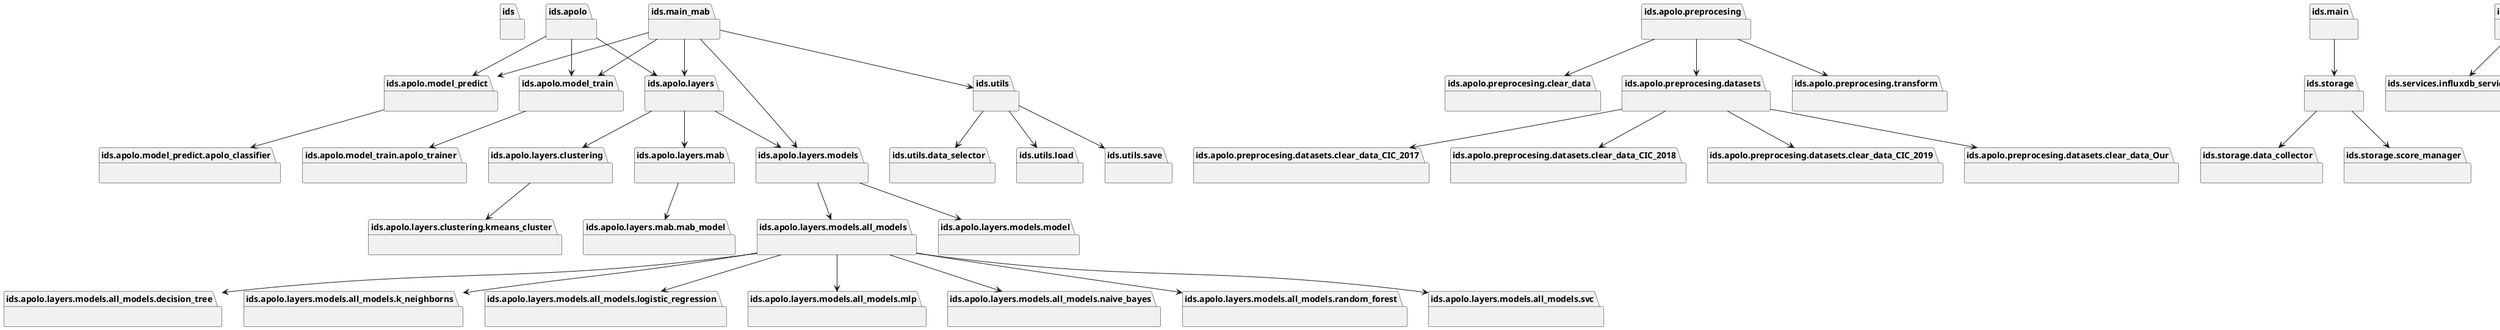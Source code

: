 @startuml packages_Apolo
set namespaceSeparator none
package "ids" as ids {
}
package "ids.apolo" as ids.apolo {
}
package "ids.apolo.layers" as ids.apolo.layers {
}
package "ids.apolo.layers.clustering" as ids.apolo.layers.clustering {
}
package "ids.apolo.layers.clustering.kmeans_cluster" as ids.apolo.layers.clustering.kmeans_cluster {
}
package "ids.apolo.layers.mab" as ids.apolo.layers.mab {
}
package "ids.apolo.layers.mab.mab_model" as ids.apolo.layers.mab.mab_model {
}
package "ids.apolo.layers.models" as ids.apolo.layers.models {
}
package "ids.apolo.layers.models.all_models" as ids.apolo.layers.models.all_models {
}
package "ids.apolo.layers.models.all_models.decision_tree" as ids.apolo.layers.models.all_models.decision_tree {
}
package "ids.apolo.layers.models.all_models.k_neighborns" as ids.apolo.layers.models.all_models.k_neighborns {
}
package "ids.apolo.layers.models.all_models.logistic_regression" as ids.apolo.layers.models.all_models.logistic_regression {
}
package "ids.apolo.layers.models.all_models.mlp" as ids.apolo.layers.models.all_models.mlp {
}
package "ids.apolo.layers.models.all_models.naive_bayes" as ids.apolo.layers.models.all_models.naive_bayes {
}
package "ids.apolo.layers.models.all_models.random_forest" as ids.apolo.layers.models.all_models.random_forest {
}
package "ids.apolo.layers.models.all_models.svc" as ids.apolo.layers.models.all_models.svc {
}
package "ids.apolo.layers.models.model" as ids.apolo.layers.models.model {
}
package "ids.apolo.model_predict" as ids.apolo.model_predict {
}
package "ids.apolo.model_predict.apolo_classifier" as ids.apolo.model_predict.apolo_classifier {
}
package "ids.apolo.model_train" as ids.apolo.model_train {
}
package "ids.apolo.model_train.apolo_trainer" as ids.apolo.model_train.apolo_trainer {
}
package "ids.apolo.preprocesing" as ids.apolo.preprocesing {
}
package "ids.apolo.preprocesing.clear_data" as ids.apolo.preprocesing.clear_data {
}
package "ids.apolo.preprocesing.datasets" as ids.apolo.preprocesing.datasets {
}
package "ids.apolo.preprocesing.datasets.clear_data_CIC_2017" as ids.apolo.preprocesing.datasets.clear_data_CIC_2017 {
}
package "ids.apolo.preprocesing.datasets.clear_data_CIC_2018" as ids.apolo.preprocesing.datasets.clear_data_CIC_2018 {
}
package "ids.apolo.preprocesing.datasets.clear_data_CIC_2019" as ids.apolo.preprocesing.datasets.clear_data_CIC_2019 {
}
package "ids.apolo.preprocesing.datasets.clear_data_Our" as ids.apolo.preprocesing.datasets.clear_data_Our {
}
package "ids.apolo.preprocesing.transform" as ids.apolo.preprocesing.transform {
}
package "ids.main" as ids.main {
}
package "ids.main_mab" as ids.main_mab {
}
package "ids.services" as ids.services {
}
package "ids.services.influxdb_service" as ids.services.influxdb_service {
}
package "ids.services.redis_service" as ids.services.redis_service {
}
package "ids.storage" as ids.storage {
}
package "ids.storage.data_collector" as ids.storage.data_collector {
}
package "ids.storage.score_manager" as ids.storage.score_manager {
}
package "ids.utils" as ids.utils {
}
package "ids.utils.data_selector" as ids.utils.data_selector {
}
package "ids.utils.load" as ids.utils.load {
}
package "ids.utils.save" as ids.utils.save {
}
ids.apolo --> ids.apolo.layers
ids.apolo --> ids.apolo.model_predict
ids.apolo --> ids.apolo.model_train
ids.apolo.layers --> ids.apolo.layers.clustering
ids.apolo.layers --> ids.apolo.layers.mab
ids.apolo.layers --> ids.apolo.layers.models
ids.apolo.layers.clustering --> ids.apolo.layers.clustering.kmeans_cluster
ids.apolo.layers.mab --> ids.apolo.layers.mab.mab_model
ids.apolo.layers.models --> ids.apolo.layers.models.all_models
ids.apolo.layers.models --> ids.apolo.layers.models.model
ids.apolo.layers.models.all_models --> ids.apolo.layers.models.all_models.decision_tree
ids.apolo.layers.models.all_models --> ids.apolo.layers.models.all_models.k_neighborns
ids.apolo.layers.models.all_models --> ids.apolo.layers.models.all_models.logistic_regression
ids.apolo.layers.models.all_models --> ids.apolo.layers.models.all_models.mlp
ids.apolo.layers.models.all_models --> ids.apolo.layers.models.all_models.naive_bayes
ids.apolo.layers.models.all_models --> ids.apolo.layers.models.all_models.random_forest
ids.apolo.layers.models.all_models --> ids.apolo.layers.models.all_models.svc
ids.apolo.model_predict --> ids.apolo.model_predict.apolo_classifier
ids.apolo.model_train --> ids.apolo.model_train.apolo_trainer
ids.apolo.preprocesing --> ids.apolo.preprocesing.clear_data
ids.apolo.preprocesing --> ids.apolo.preprocesing.datasets
ids.apolo.preprocesing --> ids.apolo.preprocesing.transform
ids.apolo.preprocesing.datasets --> ids.apolo.preprocesing.datasets.clear_data_CIC_2017
ids.apolo.preprocesing.datasets --> ids.apolo.preprocesing.datasets.clear_data_CIC_2018
ids.apolo.preprocesing.datasets --> ids.apolo.preprocesing.datasets.clear_data_CIC_2019
ids.apolo.preprocesing.datasets --> ids.apolo.preprocesing.datasets.clear_data_Our
ids.main --> ids.storage
ids.main_mab --> ids.apolo.layers
ids.main_mab --> ids.apolo.layers.models
ids.main_mab --> ids.apolo.model_predict
ids.main_mab --> ids.apolo.model_train
ids.main_mab --> ids.utils
ids.services --> ids.services.influxdb_service
ids.services --> ids.services.redis_service
ids.storage --> ids.storage.data_collector
ids.storage --> ids.storage.score_manager
ids.utils --> ids.utils.data_selector
ids.utils --> ids.utils.load
ids.utils --> ids.utils.save
@enduml
